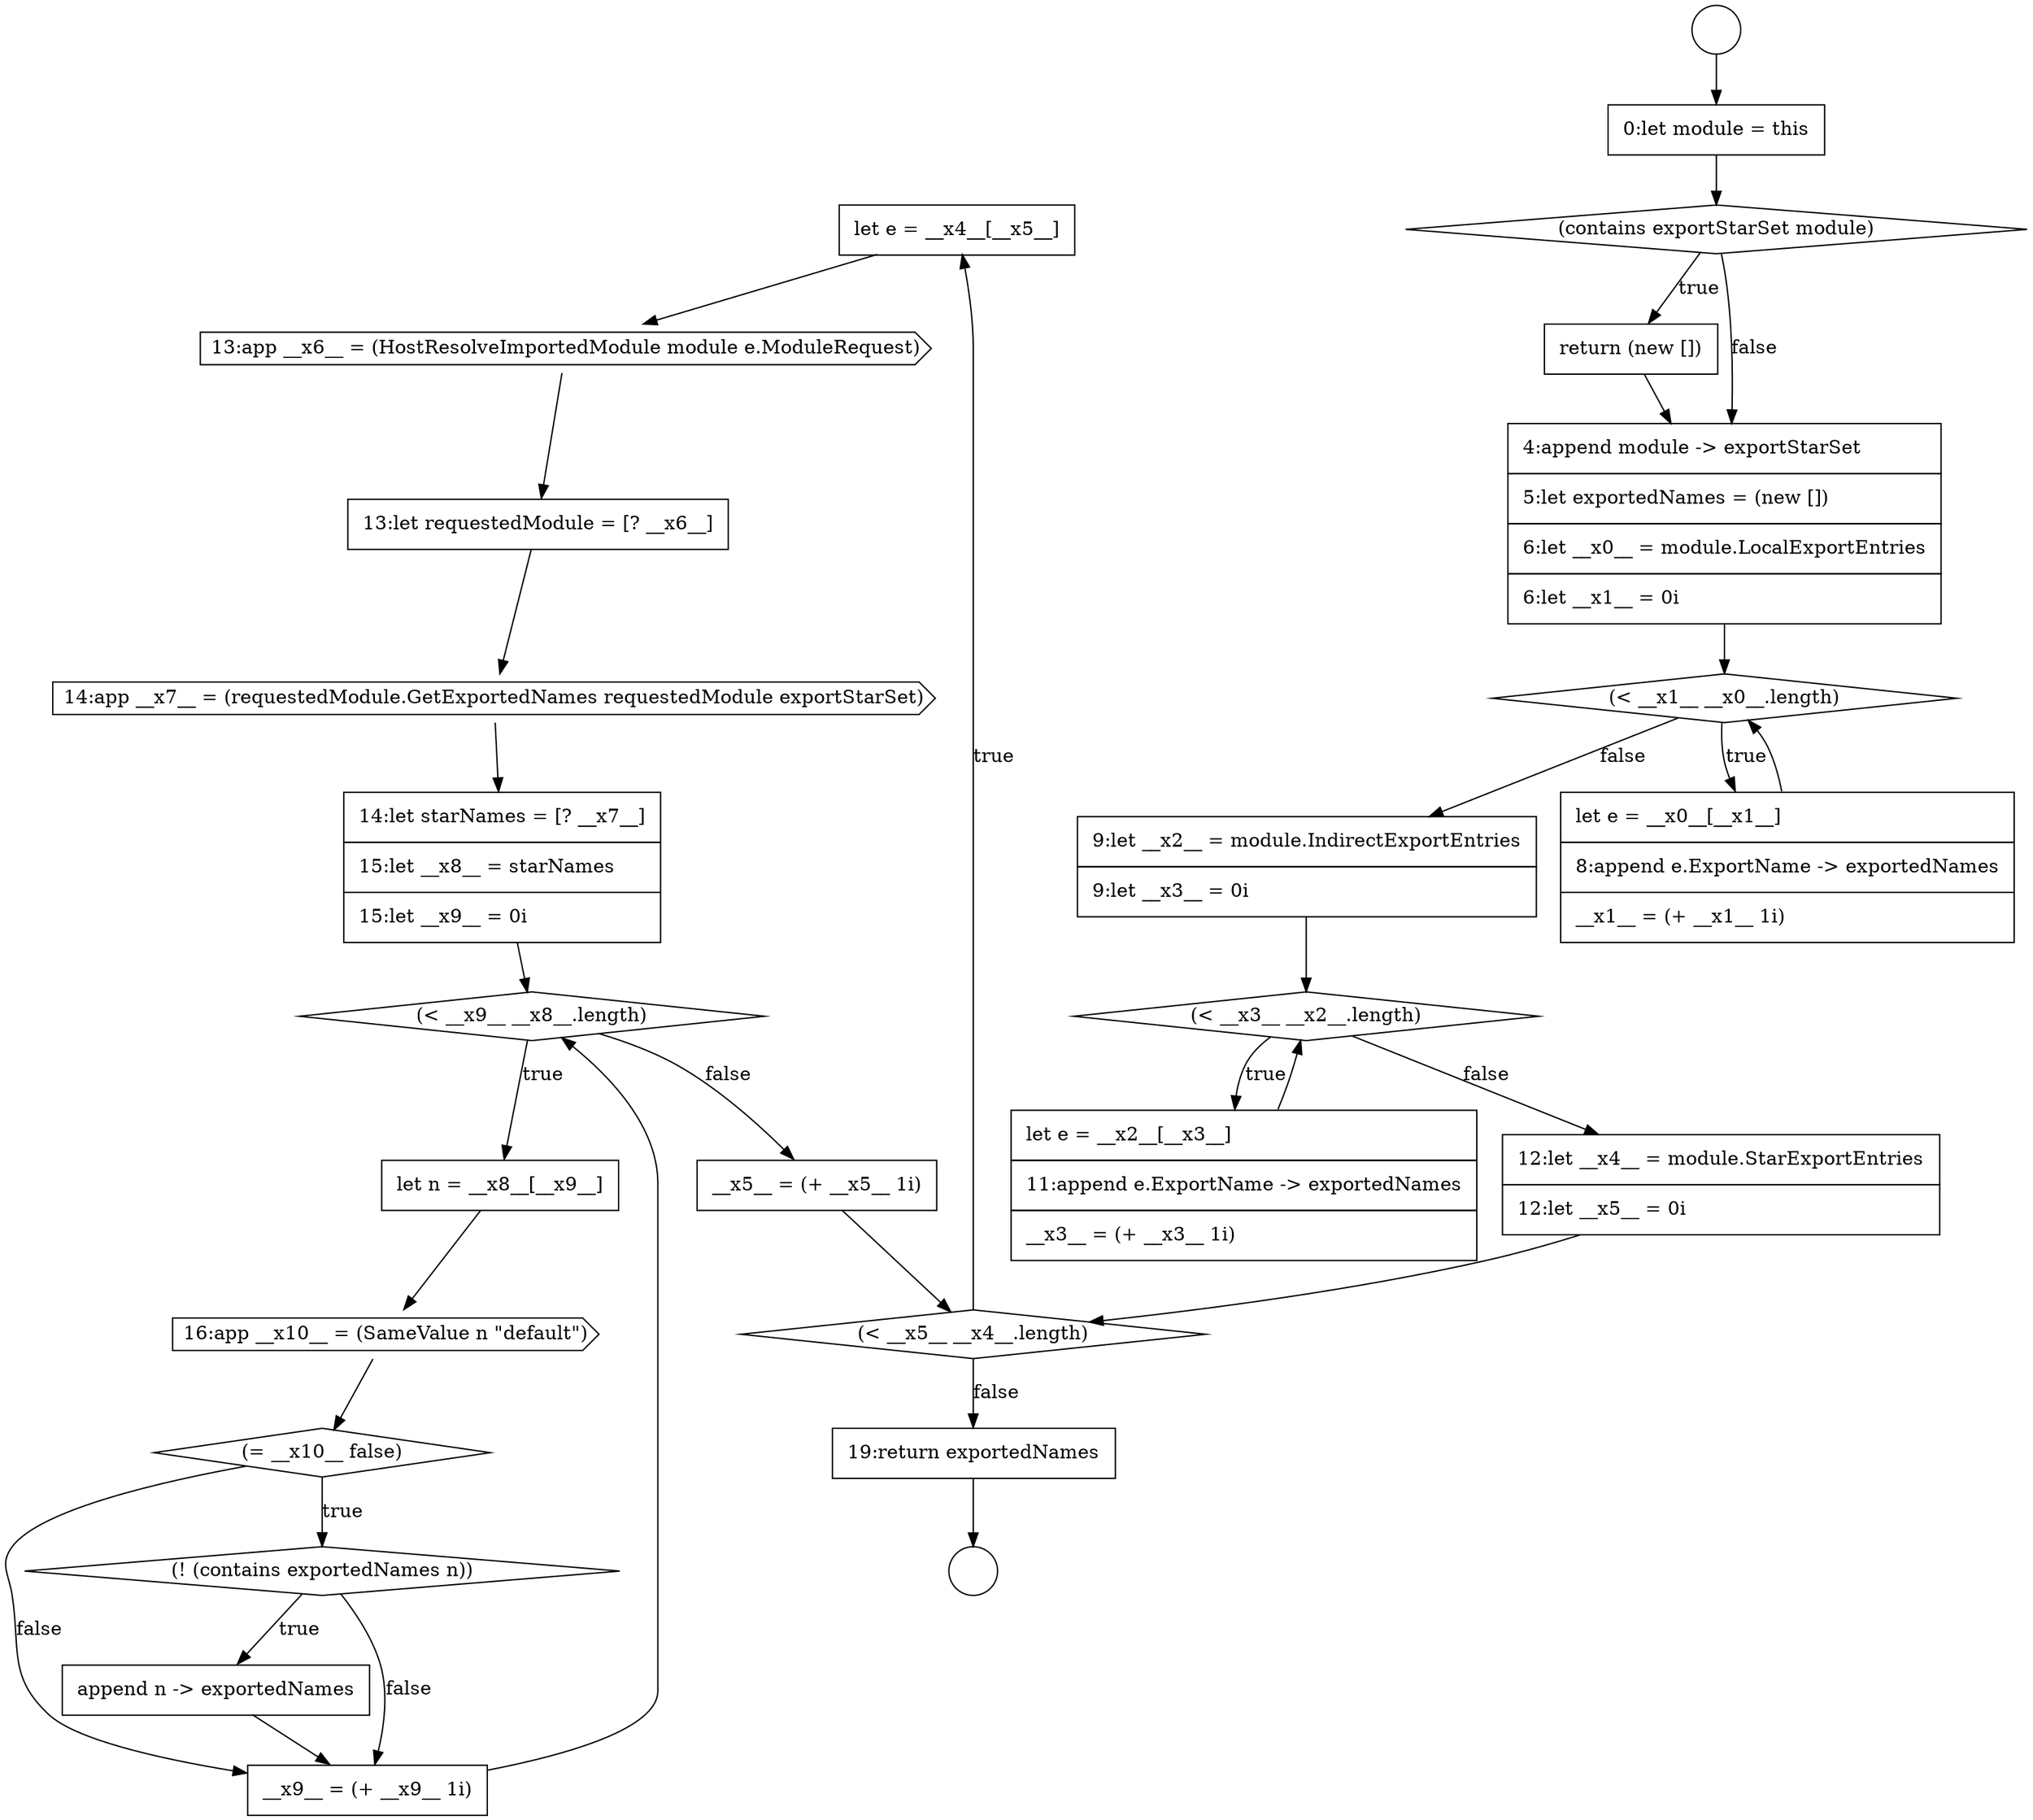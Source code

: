 digraph {
  node9672 [shape=none, margin=0, label=<<font color="black">
    <table border="0" cellborder="1" cellspacing="0" cellpadding="10">
      <tr><td align="left">let e = __x4__[__x5__]</td></tr>
    </table>
  </font>> color="black" fillcolor="white" style=filled]
  node9668 [shape=diamond, label=<<font color="black">(&lt; __x3__ __x2__.length)</font>> color="black" fillcolor="white" style=filled]
  node9661 [shape=none, margin=0, label=<<font color="black">
    <table border="0" cellborder="1" cellspacing="0" cellpadding="10">
      <tr><td align="left">0:let module = this</td></tr>
    </table>
  </font>> color="black" fillcolor="white" style=filled]
  node9680 [shape=diamond, label=<<font color="black">(= __x10__ false)</font>> color="black" fillcolor="white" style=filled]
  node9682 [shape=none, margin=0, label=<<font color="black">
    <table border="0" cellborder="1" cellspacing="0" cellpadding="10">
      <tr><td align="left">append n -&gt; exportedNames</td></tr>
    </table>
  </font>> color="black" fillcolor="white" style=filled]
  node9671 [shape=diamond, label=<<font color="black">(&lt; __x5__ __x4__.length)</font>> color="black" fillcolor="white" style=filled]
  node9684 [shape=none, margin=0, label=<<font color="black">
    <table border="0" cellborder="1" cellspacing="0" cellpadding="10">
      <tr><td align="left">__x5__ = (+ __x5__ 1i)</td></tr>
    </table>
  </font>> color="black" fillcolor="white" style=filled]
  node9677 [shape=diamond, label=<<font color="black">(&lt; __x9__ __x8__.length)</font>> color="black" fillcolor="white" style=filled]
  node9663 [shape=none, margin=0, label=<<font color="black">
    <table border="0" cellborder="1" cellspacing="0" cellpadding="10">
      <tr><td align="left">return (new [])</td></tr>
    </table>
  </font>> color="black" fillcolor="white" style=filled]
  node9674 [shape=none, margin=0, label=<<font color="black">
    <table border="0" cellborder="1" cellspacing="0" cellpadding="10">
      <tr><td align="left">13:let requestedModule = [? __x6__]</td></tr>
    </table>
  </font>> color="black" fillcolor="white" style=filled]
  node9675 [shape=cds, label=<<font color="black">14:app __x7__ = (requestedModule.GetExportedNames requestedModule exportStarSet)</font>> color="black" fillcolor="white" style=filled]
  node9679 [shape=cds, label=<<font color="black">16:app __x10__ = (SameValue n &quot;default&quot;)</font>> color="black" fillcolor="white" style=filled]
  node9685 [shape=none, margin=0, label=<<font color="black">
    <table border="0" cellborder="1" cellspacing="0" cellpadding="10">
      <tr><td align="left">19:return exportedNames</td></tr>
    </table>
  </font>> color="black" fillcolor="white" style=filled]
  node9676 [shape=none, margin=0, label=<<font color="black">
    <table border="0" cellborder="1" cellspacing="0" cellpadding="10">
      <tr><td align="left">14:let starNames = [? __x7__]</td></tr>
      <tr><td align="left">15:let __x8__ = starNames</td></tr>
      <tr><td align="left">15:let __x9__ = 0i</td></tr>
    </table>
  </font>> color="black" fillcolor="white" style=filled]
  node9667 [shape=none, margin=0, label=<<font color="black">
    <table border="0" cellborder="1" cellspacing="0" cellpadding="10">
      <tr><td align="left">9:let __x2__ = module.IndirectExportEntries</td></tr>
      <tr><td align="left">9:let __x3__ = 0i</td></tr>
    </table>
  </font>> color="black" fillcolor="white" style=filled]
  node9662 [shape=diamond, label=<<font color="black">(contains exportStarSet module)</font>> color="black" fillcolor="white" style=filled]
  node9659 [shape=circle label=" " color="black" fillcolor="white" style=filled]
  node9681 [shape=diamond, label=<<font color="black">(! (contains exportedNames n))</font>> color="black" fillcolor="white" style=filled]
  node9670 [shape=none, margin=0, label=<<font color="black">
    <table border="0" cellborder="1" cellspacing="0" cellpadding="10">
      <tr><td align="left">12:let __x4__ = module.StarExportEntries</td></tr>
      <tr><td align="left">12:let __x5__ = 0i</td></tr>
    </table>
  </font>> color="black" fillcolor="white" style=filled]
  node9673 [shape=cds, label=<<font color="black">13:app __x6__ = (HostResolveImportedModule module e.ModuleRequest)</font>> color="black" fillcolor="white" style=filled]
  node9678 [shape=none, margin=0, label=<<font color="black">
    <table border="0" cellborder="1" cellspacing="0" cellpadding="10">
      <tr><td align="left">let n = __x8__[__x9__]</td></tr>
    </table>
  </font>> color="black" fillcolor="white" style=filled]
  node9683 [shape=none, margin=0, label=<<font color="black">
    <table border="0" cellborder="1" cellspacing="0" cellpadding="10">
      <tr><td align="left">__x9__ = (+ __x9__ 1i)</td></tr>
    </table>
  </font>> color="black" fillcolor="white" style=filled]
  node9666 [shape=none, margin=0, label=<<font color="black">
    <table border="0" cellborder="1" cellspacing="0" cellpadding="10">
      <tr><td align="left">let e = __x0__[__x1__]</td></tr>
      <tr><td align="left">8:append e.ExportName -&gt; exportedNames</td></tr>
      <tr><td align="left">__x1__ = (+ __x1__ 1i)</td></tr>
    </table>
  </font>> color="black" fillcolor="white" style=filled]
  node9664 [shape=none, margin=0, label=<<font color="black">
    <table border="0" cellborder="1" cellspacing="0" cellpadding="10">
      <tr><td align="left">4:append module -&gt; exportStarSet</td></tr>
      <tr><td align="left">5:let exportedNames = (new [])</td></tr>
      <tr><td align="left">6:let __x0__ = module.LocalExportEntries</td></tr>
      <tr><td align="left">6:let __x1__ = 0i</td></tr>
    </table>
  </font>> color="black" fillcolor="white" style=filled]
  node9665 [shape=diamond, label=<<font color="black">(&lt; __x1__ __x0__.length)</font>> color="black" fillcolor="white" style=filled]
  node9669 [shape=none, margin=0, label=<<font color="black">
    <table border="0" cellborder="1" cellspacing="0" cellpadding="10">
      <tr><td align="left">let e = __x2__[__x3__]</td></tr>
      <tr><td align="left">11:append e.ExportName -&gt; exportedNames</td></tr>
      <tr><td align="left">__x3__ = (+ __x3__ 1i)</td></tr>
    </table>
  </font>> color="black" fillcolor="white" style=filled]
  node9660 [shape=circle label=" " color="black" fillcolor="white" style=filled]
  node9671 -> node9672 [label=<<font color="black">true</font>> color="black"]
  node9671 -> node9685 [label=<<font color="black">false</font>> color="black"]
  node9668 -> node9669 [label=<<font color="black">true</font>> color="black"]
  node9668 -> node9670 [label=<<font color="black">false</font>> color="black"]
  node9662 -> node9663 [label=<<font color="black">true</font>> color="black"]
  node9662 -> node9664 [label=<<font color="black">false</font>> color="black"]
  node9676 -> node9677 [ color="black"]
  node9664 -> node9665 [ color="black"]
  node9680 -> node9681 [label=<<font color="black">true</font>> color="black"]
  node9680 -> node9683 [label=<<font color="black">false</font>> color="black"]
  node9670 -> node9671 [ color="black"]
  node9661 -> node9662 [ color="black"]
  node9665 -> node9666 [label=<<font color="black">true</font>> color="black"]
  node9665 -> node9667 [label=<<font color="black">false</font>> color="black"]
  node9659 -> node9661 [ color="black"]
  node9678 -> node9679 [ color="black"]
  node9675 -> node9676 [ color="black"]
  node9672 -> node9673 [ color="black"]
  node9663 -> node9664 [ color="black"]
  node9679 -> node9680 [ color="black"]
  node9673 -> node9674 [ color="black"]
  node9682 -> node9683 [ color="black"]
  node9681 -> node9682 [label=<<font color="black">true</font>> color="black"]
  node9681 -> node9683 [label=<<font color="black">false</font>> color="black"]
  node9677 -> node9678 [label=<<font color="black">true</font>> color="black"]
  node9677 -> node9684 [label=<<font color="black">false</font>> color="black"]
  node9684 -> node9671 [ color="black"]
  node9674 -> node9675 [ color="black"]
  node9667 -> node9668 [ color="black"]
  node9666 -> node9665 [ color="black"]
  node9685 -> node9660 [ color="black"]
  node9669 -> node9668 [ color="black"]
  node9683 -> node9677 [ color="black"]
}
